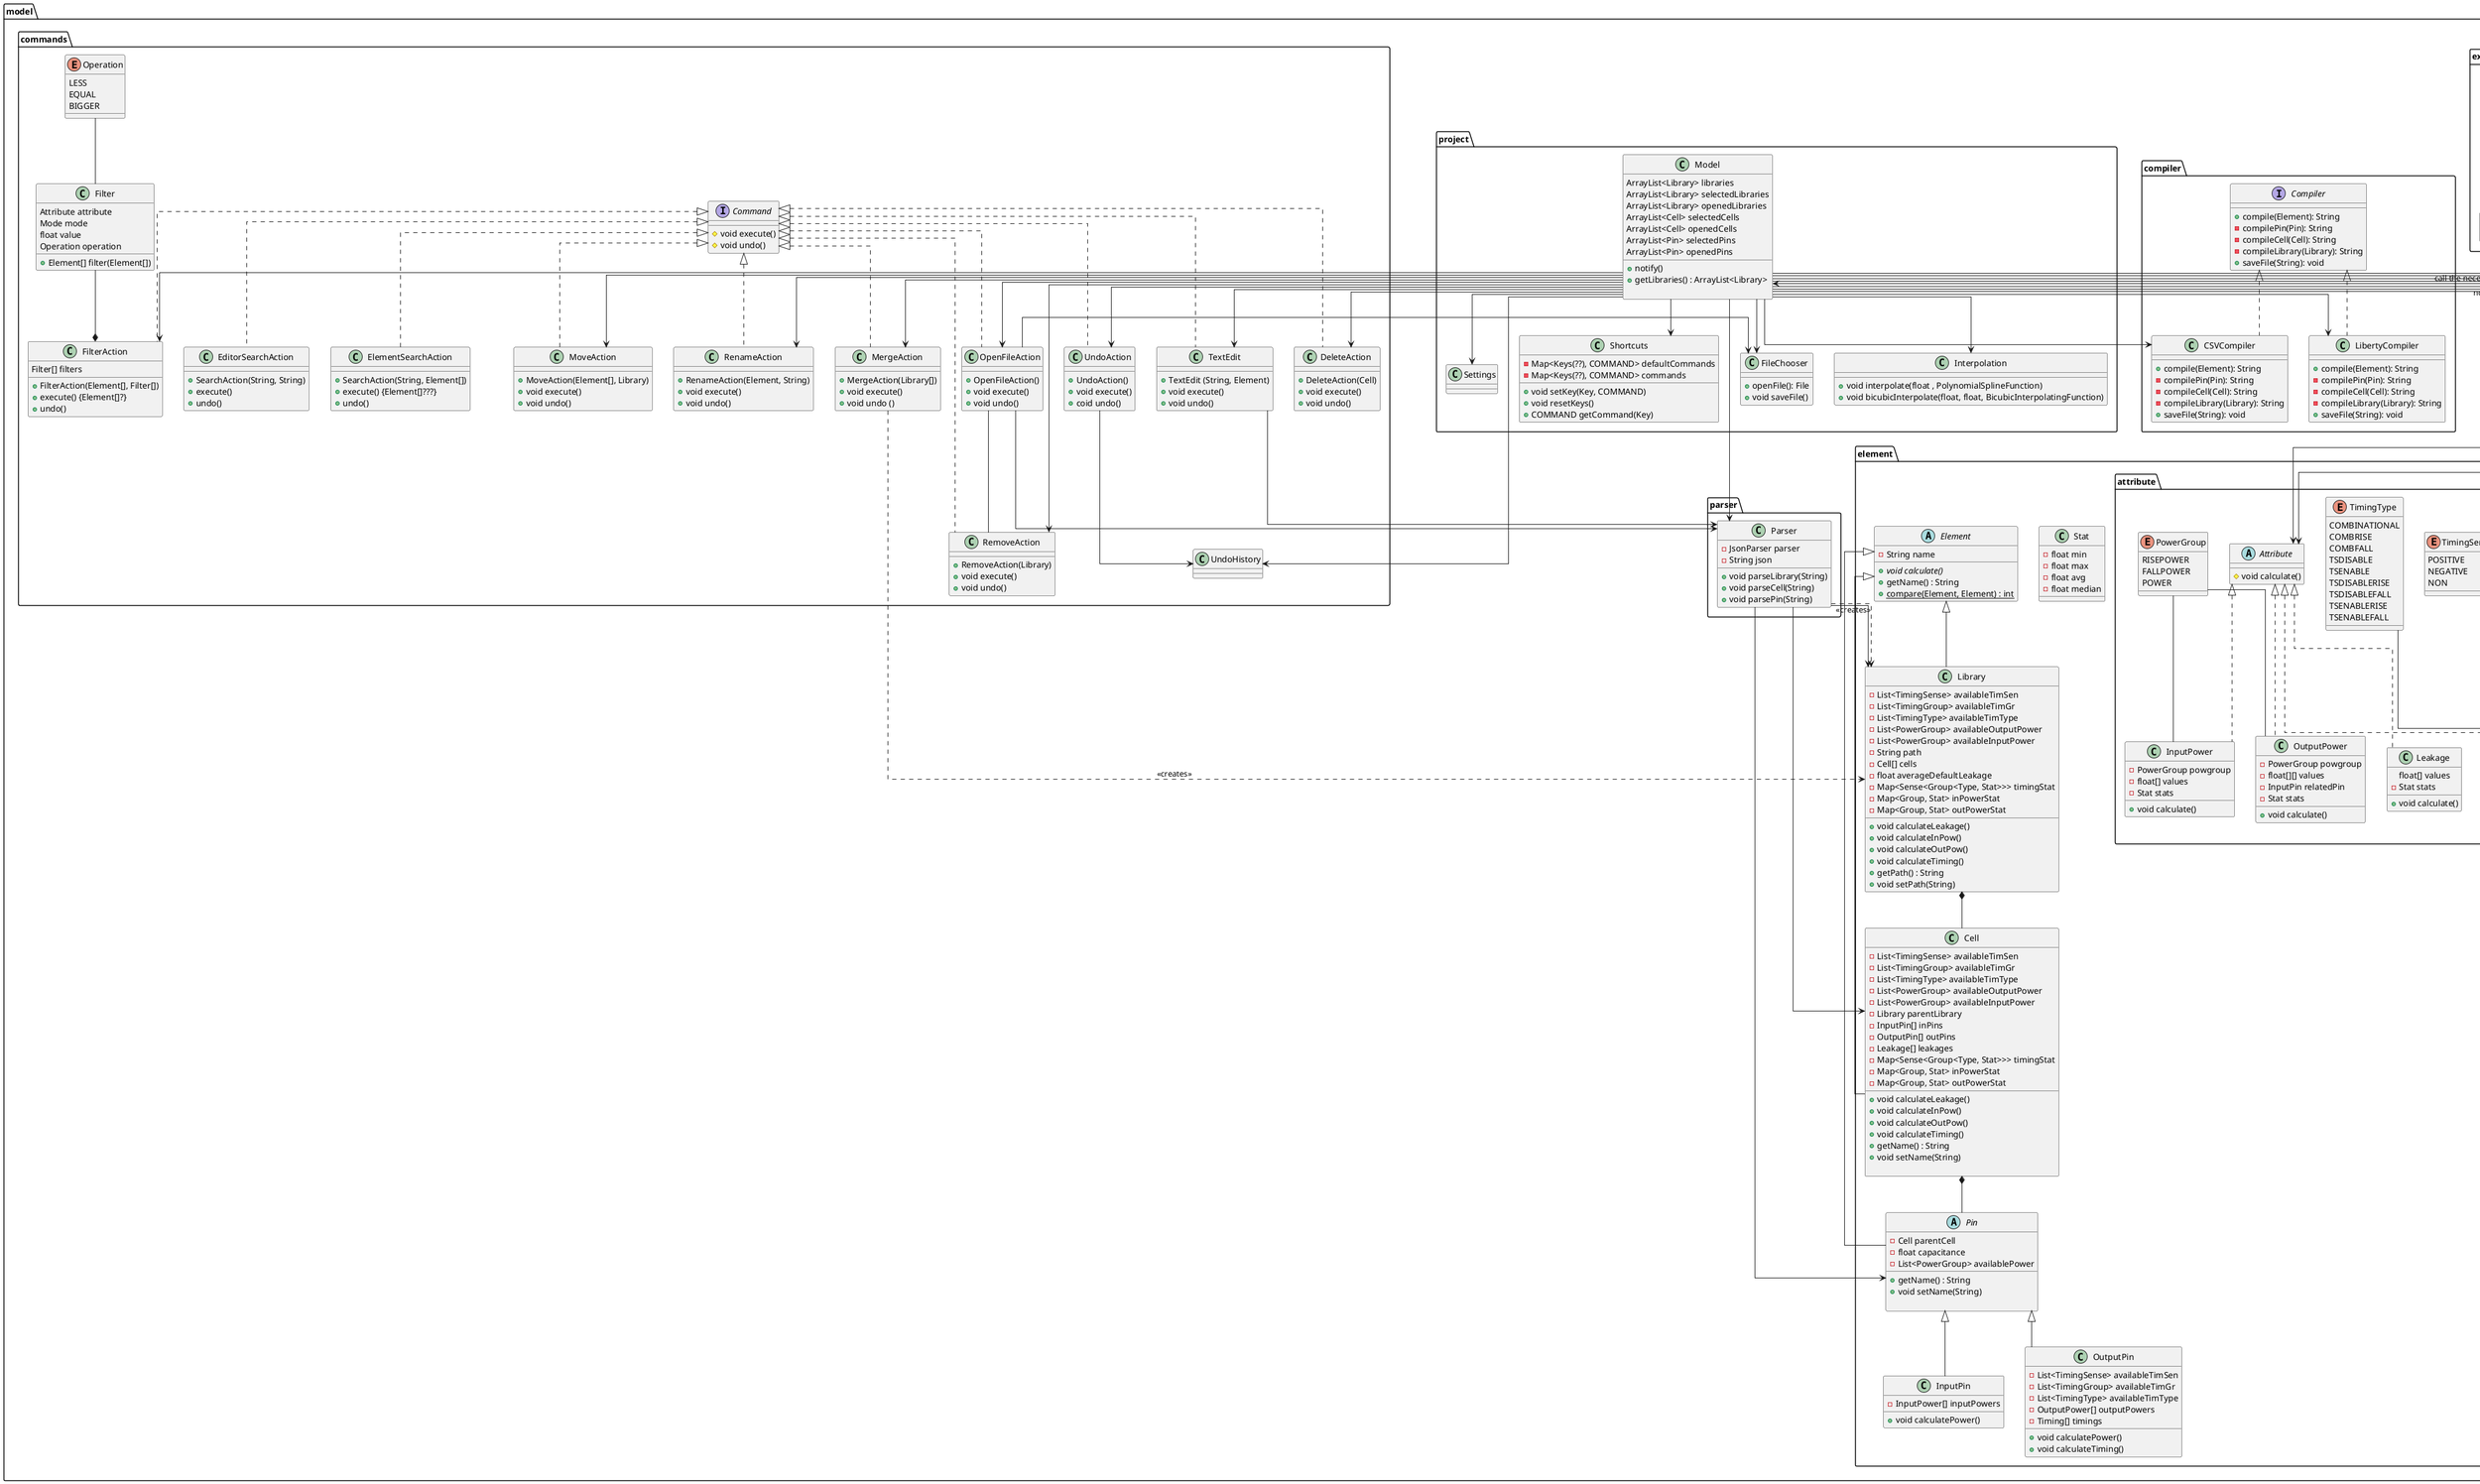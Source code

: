 @startuml Hallo
skinparam linetype ortho
package model{    
    package element{
        class Stat {
            -float min 
            -float max
            -float avg
            -float median
        }
        package attribute {
            abstract class Attribute{ 
                __
                # void calculate()
            }
            enum TimingSense {
            POSITIVE
            NEGATIVE
            NON
            }
            enum TimingType {
            COMBINATIONAL
            COMBRISE
            COMBFALL
            TSDISABLE
            TSENABLE
            TSDISABLERISE
            TSDISABLEFALL
            TSENABLERISE
            TSENABLEFALL
            }
            enum TimingGroup {
            CELLRISE
            CELLFALL
            FALLTRANSITION
            RISETRANSITION
            }
            enum PowerGroup {
            RISEPOWER
            FALLPOWER
            POWER
            }
            class Timing implements Attribute {
                -TimingSense timsense
                -TimingType timtype
                -TimingGroup timgroup
                -float[][] values
                -InputPin relatedPin
                -Stat stats
                __
                + void calculate()
            }
            class InputPower implements Attribute {
                -PowerGroup powgroup
                -float[] values
                -Stat stats
                __
                + void calculate()
            }
            class OutputPower implements Attribute {
                -PowerGroup powgroup 
                -float[][] values
                -InputPin relatedPin
                -Stat stats
                __
                + void calculate()
            }
            class Leakage implements Attribute {
                float[] values
                -Stat stats
                __
                + void calculate()
            }
        }
        abstract class Element{
            - String name
            __
            + {abstract} void calculate()
            + getName() : String
            + {static} compare(Element, Element) : int
        }
        
        class Library{
            - List<TimingSense> availableTimSen
            - List<TimingGroup> availableTimGr
            - List<TimingType> availableTimType
            - List<PowerGroup> availableOutputPower
            - List<PowerGroup> availableInputPower
            - String path
            - Cell[] cells
            - float averageDefaultLeakage
            - Map<Sense<Group<Type, Stat>>> timingStat
            - Map<Group, Stat> inPowerStat
            - Map<Group, Stat> outPowerStat
            __
            + void calculateLeakage()
            + void calculateInPow()
            + void calculateOutPow()
            + void calculateTiming()
            + getPath() : String
            + void setPath(String)
        }
        class Cell{
            - List<TimingSense> availableTimSen
            - List<TimingGroup> availableTimGr
            - List<TimingType> availableTimType
            - List<PowerGroup> availableOutputPower
            - List<PowerGroup> availableInputPower
            - Library parentLibrary
            - InputPin[] inPins
            - OutputPin[] outPins
            - Leakage[] leakages
            - Map<Sense<Group<Type, Stat>>> timingStat
            - Map<Group, Stat> inPowerStat
            - Map<Group, Stat> outPowerStat
            __
            + void calculateLeakage()
            + void calculateInPow()
            + void calculateOutPow()
            + void calculateTiming()
            + getName() : String
            + void setName(String)
            
        }
        abstract class Pin{
            - Cell parentCell
            - float capacitance
            - List<PowerGroup> availablePower
            __
            + getName() : String
            + void setName(String)
            
        }
        class InputPin{
            - InputPower[] inputPowers
            __
            + void calculatePower()
        }
        class OutputPin{
            - List<TimingSense> availableTimSen
            - List<TimingGroup> availableTimGr
            - List<TimingType> availableTimType
            - OutputPower[] outputPowers
            - Timing[] timings
            __
            + void calculatePower()
            + void calculateTiming()
        }
    }

    
    package exceptions{
        interface Exception
        class InvalidComparisonException
        class InvalidFileFormatException
        class ExceedingFileSizeException
    }
    package commands{
        interface Command{
            __
            # void execute()
            # void undo()
        }
        class UndoHistory

        class ElementSearchAction implements Command{
            __
            + SearchAction(String, Element[])
            + execute() {Element[]???}
            + undo()
        }
        class EditorSearchAction implements Command{
            __
            + SearchAction(String, String)
            + execute() 
            + undo()
        }
        class FilterAction implements Command{
            Filter[] filters
            __
            + FilterAction(Element[], Filter[])
            + execute() {Element[]?}
            + undo()
        }
        class TextEdit implements Command{
            __
            + TextEdit (String, Element)
            + void execute()
            + void undo()
        }
        class UndoAction implements Command{
            __
            + UndoAction()
            + void execute()
            + coid undo()
        }
        class MergeAction implements Command{
            __
            + MergeAction(Library[])
            + void execute()
            + void undo ()
        }
        class DeleteAction implements Command{
            __
            + DeleteAction(Cell)
            + void execute()
            + void undo()
        }
        class RemoveAction implements Command{
            __
            + RemoveAction(Library)
            + void execute()
            + void undo()
        }
        class MoveAction implements Command{
            __
            + MoveAction(Element[], Library)
            + void execute()
            + void undo()
        }
        class RenameAction implements Command{
            __
            + RenameAction(Element, String)
            + void execute()
            + void undo()
        }
        enum Operation{
            LESS
            EQUAL
            BIGGER
        }
        class Filter{
            Attribute attribute
            Mode mode
            float value
            Operation operation
            __
            + Element[] filter(Element[])
        }
        
        class OpenFileAction implements Command {
            __
            + OpenFileAction()
            + void execute()
            + void undo()
        }
        OpenFileAction -- RemoveAction
        /'class SelectStatAction implements Command{
            __
            + SelectStatAction(String)
            + void execute()
            + void undo()
        }
        class SelectDropdownAction implements Command {
            + SelectDropdownAction(String)
            + void execute()
            + void undo()
        }
        class SelectCompareAction implements Command {
            + SelectCompareAction(Element)
            + void execute()
            + void undo()
        }
        '/
    }
    
    
    package parser{ 
        class Parser {
        - JsonParser parser
        - String json
        __
        + void parseLibrary(String)
        + void parseCell(String)
        + void parsePin(String)
        }
    }
    package compiler {
        interface Compiler{
        + compile(Element): String
        - compilePin(Pin): String
        - compileCell(Cell): String
        - compileLibrary(Library): String
        + saveFile(String): void
        }
        class CSVCompiler implements Compiler{
        __
        + compile(Element): String
        - compilePin(Pin): String
        - compileCell(Cell): String
        - compileLibrary(Library): String
        + saveFile(String): void
        }
        class LibertyCompiler implements Compiler{
        + compile(Element): String
        - compilePin(Pin): String
        - compileCell(Cell): String
        - compileLibrary(Library): String
        + saveFile(String): void
        }
    }
    
    
    
    package project {
        class Model {
        ArrayList<Library> libraries
        ArrayList<Library> selectedLibraries
        ArrayList<Library> openedLibraries
        ArrayList<Cell> selectedCells
        ArrayList<Cell> openedCells
        ArrayList<Pin> selectedPins
        ArrayList<Pin> openedPins
        __
        + notify()
        + getLibraries() : ArrayList<Library>
    
        }
        class FileChooser{
        + openFile(): File
        + void saveFile()
        }
        class Interpolation{
            __
            + void interpolate(float , PolynomialSplineFunction)
            + void bicubicInterpolate(float, float, BicubicInterpolatingFunction)
        }
    
        class Settings
        class Shortcuts{
        - Map<Keys(??), COMMAND> defaultCommands
        - Map<Keys(??), COMMAND> commands
        __
        + void setKey(Key, COMMAND)
        + void resetKeys()
        + COMMAND getCommand(Key)
        }
    }
    
}
Controller --> Model: call the necessary functions
Model --> Controller: notify Change
Model --> Interpolation
Model --> Settings
Model --> Shortcuts
Model --> FileChooser
Model --> Parser
Model --> SearchAction
MergeAction ..> Library: <<creates>>
Parser ..> Library: <<creates>>
Model --> MergeAction
Model --> FilterAction
Model --> UndoAction
Model --> RenameAction
Model --> DeleteAction
Model --> TextEdit
Model --> MoveAction
Model --> RemoveAction
Model --> LibertyCompiler
Model --> CSVCompiler
Model --> UndoHistory
Model --> CompareAction
Model --> OpenAction
Model --> CloseAction
Model --> OpenFileAction
Model --> SelectDropdownAction
Model --> SelectStatAction
TextEdit --> Parser 
Parser --> Library 
Parser --> Cell 
Parser --> Pin
SelectDropdownAction --> Attribute
SelectStatAction --> Attribute
OpenFileAction --> FileChooser
OpenFileAction --> Parser
UndoAction --> UndoHistory
Filter --* FilterAction
Element <|-- Library
Element <|-- Cell
Element <|-- Pin
Pin <|-- InputPin
Pin <|-- OutputPin
Operation -- Filter
TimingSense -- Timing
TimingType -- Timing
TimingGroup -- Timing
PowerGroup -- OutputPower
PowerGroup -- InputPower
Library *-- Cell
Cell *-- Pin
Exception --> InvalidComparisonException 
Exception --> InvalidFileFormatException
Exception --> ExceedingFileSizeException
@enduml
